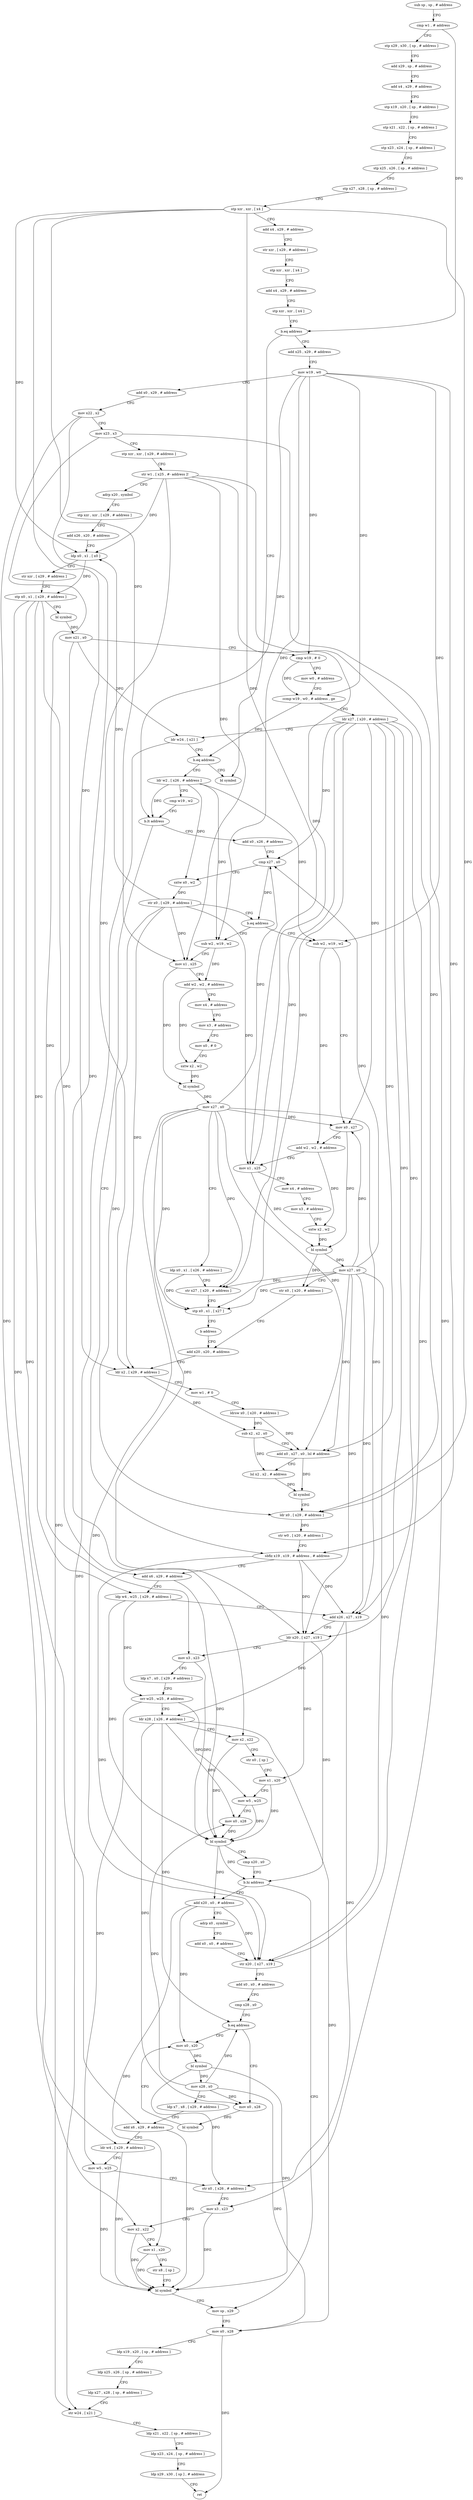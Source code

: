 digraph "func" {
"4217064" [label = "sub sp , sp , # address" ]
"4217068" [label = "cmp w1 , # address" ]
"4217072" [label = "stp x29 , x30 , [ sp , # address ]" ]
"4217076" [label = "add x29 , sp , # address" ]
"4217080" [label = "add x4 , x29 , # address" ]
"4217084" [label = "stp x19 , x20 , [ sp , # address ]" ]
"4217088" [label = "stp x21 , x22 , [ sp , # address ]" ]
"4217092" [label = "stp x23 , x24 , [ sp , # address ]" ]
"4217096" [label = "stp x25 , x26 , [ sp , # address ]" ]
"4217100" [label = "stp x27 , x28 , [ sp , # address ]" ]
"4217104" [label = "stp xzr , xzr , [ x4 ]" ]
"4217108" [label = "add x4 , x29 , # address" ]
"4217112" [label = "str xzr , [ x29 , # address ]" ]
"4217116" [label = "stp xzr , xzr , [ x4 ]" ]
"4217120" [label = "add x4 , x29 , # address" ]
"4217124" [label = "stp xzr , xzr , [ x4 ]" ]
"4217128" [label = "b.eq address" ]
"4217580" [label = "bl symbol" ]
"4217132" [label = "add x25 , x29 , # address" ]
"4217136" [label = "mov w19 , w0" ]
"4217140" [label = "add x0 , x29 , # address" ]
"4217144" [label = "mov x22 , x2" ]
"4217148" [label = "mov x23 , x3" ]
"4217152" [label = "stp xzr , xzr , [ x29 , # address ]" ]
"4217156" [label = "str w1 , [ x25 , #- address ]!" ]
"4217160" [label = "adrp x20 , symbol" ]
"4217164" [label = "stp xzr , xzr , [ x29 , # address ]" ]
"4217168" [label = "add x26 , x20 , # address" ]
"4217172" [label = "ldp x0 , x1 , [ x0 ]" ]
"4217176" [label = "str xzr , [ x29 , # address ]" ]
"4217180" [label = "stp x0 , x1 , [ x29 , # address ]" ]
"4217184" [label = "bl symbol" ]
"4217188" [label = "mov x21 , x0" ]
"4217192" [label = "cmp w19 , # 0" ]
"4217196" [label = "mov w0 , # address" ]
"4217200" [label = "ccmp w19 , w0 , # address , ge" ]
"4217204" [label = "ldr x27 , [ x20 , # address ]" ]
"4217208" [label = "ldr w24 , [ x21 ]" ]
"4217212" [label = "b.eq address" ]
"4217216" [label = "ldr w2 , [ x26 , # address ]" ]
"4217220" [label = "cmp w19 , w2" ]
"4217224" [label = "b.lt address" ]
"4217328" [label = "sbfiz x19 , x19 , # address , # address" ]
"4217228" [label = "add x0 , x26 , # address" ]
"4217332" [label = "add x6 , x29 , # address" ]
"4217336" [label = "ldp w4 , w25 , [ x29 , # address ]" ]
"4217340" [label = "add x26 , x27 , x19" ]
"4217344" [label = "ldr x20 , [ x27 , x19 ]" ]
"4217348" [label = "mov x3 , x23" ]
"4217352" [label = "ldp x7 , x0 , [ x29 , # address ]" ]
"4217356" [label = "orr w25 , w25 , # address" ]
"4217360" [label = "ldr x28 , [ x26 , # address ]" ]
"4217364" [label = "mov x2 , x22" ]
"4217368" [label = "str x0 , [ sp ]" ]
"4217372" [label = "mov x1 , x20" ]
"4217376" [label = "mov w5 , w25" ]
"4217380" [label = "mov x0 , x28" ]
"4217384" [label = "bl symbol" ]
"4217388" [label = "cmp x20 , x0" ]
"4217392" [label = "b.hi address" ]
"4217484" [label = "mov sp , x29" ]
"4217396" [label = "add x20 , x0 , # address" ]
"4217232" [label = "cmp x27 , x0" ]
"4217236" [label = "sxtw x0 , w2" ]
"4217240" [label = "str x0 , [ x29 , # address ]" ]
"4217244" [label = "b.eq address" ]
"4217528" [label = "sub w2 , w19 , w2" ]
"4217248" [label = "sub w2 , w19 , w2" ]
"4217488" [label = "mov x0 , x28" ]
"4217492" [label = "ldp x19 , x20 , [ sp , # address ]" ]
"4217496" [label = "ldp x25 , x26 , [ sp , # address ]" ]
"4217500" [label = "ldp x27 , x28 , [ sp , # address ]" ]
"4217504" [label = "str w24 , [ x21 ]" ]
"4217508" [label = "ldp x21 , x22 , [ sp , # address ]" ]
"4217512" [label = "ldp x23 , x24 , [ sp , # address ]" ]
"4217516" [label = "ldp x29 , x30 , [ sp ] , # address" ]
"4217520" [label = "ret" ]
"4217400" [label = "adrp x0 , symbol" ]
"4217404" [label = "add x0 , x0 , # address" ]
"4217408" [label = "str x20 , [ x27 , x19 ]" ]
"4217412" [label = "add x0 , x0 , # address" ]
"4217416" [label = "cmp x28 , x0" ]
"4217420" [label = "b.eq address" ]
"4217432" [label = "mov x0 , x20" ]
"4217424" [label = "mov x0 , x28" ]
"4217532" [label = "mov x1 , x25" ]
"4217536" [label = "add w2 , w2 , # address" ]
"4217540" [label = "mov x4 , # address" ]
"4217544" [label = "mov x3 , # address" ]
"4217548" [label = "mov x0 , # 0" ]
"4217552" [label = "sxtw x2 , w2" ]
"4217556" [label = "bl symbol" ]
"4217560" [label = "mov x27 , x0" ]
"4217564" [label = "ldp x0 , x1 , [ x26 , # address ]" ]
"4217568" [label = "str x27 , [ x20 , # address ]" ]
"4217572" [label = "stp x0 , x1 , [ x27 ]" ]
"4217576" [label = "b address" ]
"4217288" [label = "add x20 , x20 , # address" ]
"4217252" [label = "mov x0 , x27" ]
"4217256" [label = "add w2 , w2 , # address" ]
"4217260" [label = "mov x1 , x25" ]
"4217264" [label = "mov x4 , # address" ]
"4217268" [label = "mov x3 , # address" ]
"4217272" [label = "sxtw x2 , w2" ]
"4217276" [label = "bl symbol" ]
"4217280" [label = "mov x27 , x0" ]
"4217284" [label = "str x0 , [ x20 , # address ]" ]
"4217436" [label = "bl symbol" ]
"4217440" [label = "mov x28 , x0" ]
"4217444" [label = "ldp x7 , x8 , [ x29 , # address ]" ]
"4217448" [label = "add x6 , x29 , # address" ]
"4217452" [label = "ldr w4 , [ x29 , # address ]" ]
"4217456" [label = "mov w5 , w25" ]
"4217460" [label = "str x0 , [ x26 , # address ]" ]
"4217464" [label = "mov x3 , x23" ]
"4217468" [label = "mov x2 , x22" ]
"4217472" [label = "mov x1 , x20" ]
"4217476" [label = "str x8 , [ sp ]" ]
"4217480" [label = "bl symbol" ]
"4217428" [label = "bl symbol" ]
"4217292" [label = "ldr x2 , [ x29 , # address ]" ]
"4217296" [label = "mov w1 , # 0" ]
"4217300" [label = "ldrsw x0 , [ x20 , # address ]" ]
"4217304" [label = "sub x2 , x2 , x0" ]
"4217308" [label = "add x0 , x27 , x0 , lsl # address" ]
"4217312" [label = "lsl x2 , x2 , # address" ]
"4217316" [label = "bl symbol" ]
"4217320" [label = "ldr x0 , [ x29 , # address ]" ]
"4217324" [label = "str w0 , [ x20 , # address ]" ]
"4217064" -> "4217068" [ label = "CFG" ]
"4217068" -> "4217072" [ label = "CFG" ]
"4217068" -> "4217128" [ label = "DFG" ]
"4217072" -> "4217076" [ label = "CFG" ]
"4217076" -> "4217080" [ label = "CFG" ]
"4217080" -> "4217084" [ label = "CFG" ]
"4217084" -> "4217088" [ label = "CFG" ]
"4217088" -> "4217092" [ label = "CFG" ]
"4217092" -> "4217096" [ label = "CFG" ]
"4217096" -> "4217100" [ label = "CFG" ]
"4217100" -> "4217104" [ label = "CFG" ]
"4217104" -> "4217108" [ label = "CFG" ]
"4217104" -> "4217172" [ label = "DFG" ]
"4217104" -> "4217292" [ label = "DFG" ]
"4217104" -> "4217320" [ label = "DFG" ]
"4217104" -> "4217532" [ label = "DFG" ]
"4217104" -> "4217260" [ label = "DFG" ]
"4217108" -> "4217112" [ label = "CFG" ]
"4217112" -> "4217116" [ label = "CFG" ]
"4217116" -> "4217120" [ label = "CFG" ]
"4217120" -> "4217124" [ label = "CFG" ]
"4217124" -> "4217128" [ label = "CFG" ]
"4217128" -> "4217580" [ label = "CFG" ]
"4217128" -> "4217132" [ label = "CFG" ]
"4217132" -> "4217136" [ label = "CFG" ]
"4217136" -> "4217140" [ label = "CFG" ]
"4217136" -> "4217192" [ label = "DFG" ]
"4217136" -> "4217200" [ label = "DFG" ]
"4217136" -> "4217224" [ label = "DFG" ]
"4217136" -> "4217328" [ label = "DFG" ]
"4217136" -> "4217528" [ label = "DFG" ]
"4217136" -> "4217248" [ label = "DFG" ]
"4217140" -> "4217144" [ label = "CFG" ]
"4217144" -> "4217148" [ label = "CFG" ]
"4217144" -> "4217364" [ label = "DFG" ]
"4217144" -> "4217468" [ label = "DFG" ]
"4217148" -> "4217152" [ label = "CFG" ]
"4217148" -> "4217348" [ label = "DFG" ]
"4217148" -> "4217464" [ label = "DFG" ]
"4217152" -> "4217156" [ label = "CFG" ]
"4217156" -> "4217160" [ label = "CFG" ]
"4217156" -> "4217172" [ label = "DFG" ]
"4217156" -> "4217532" [ label = "DFG" ]
"4217156" -> "4217260" [ label = "DFG" ]
"4217156" -> "4217292" [ label = "DFG" ]
"4217156" -> "4217320" [ label = "DFG" ]
"4217160" -> "4217164" [ label = "CFG" ]
"4217164" -> "4217168" [ label = "CFG" ]
"4217168" -> "4217172" [ label = "CFG" ]
"4217172" -> "4217176" [ label = "CFG" ]
"4217172" -> "4217180" [ label = "DFG" ]
"4217176" -> "4217180" [ label = "CFG" ]
"4217180" -> "4217184" [ label = "CFG" ]
"4217180" -> "4217336" [ label = "DFG" ]
"4217180" -> "4217452" [ label = "DFG" ]
"4217180" -> "4217332" [ label = "DFG" ]
"4217180" -> "4217448" [ label = "DFG" ]
"4217184" -> "4217188" [ label = "DFG" ]
"4217188" -> "4217192" [ label = "CFG" ]
"4217188" -> "4217208" [ label = "DFG" ]
"4217188" -> "4217504" [ label = "DFG" ]
"4217192" -> "4217196" [ label = "CFG" ]
"4217192" -> "4217200" [ label = "DFG" ]
"4217196" -> "4217200" [ label = "CFG" ]
"4217200" -> "4217204" [ label = "CFG" ]
"4217200" -> "4217212" [ label = "DFG" ]
"4217204" -> "4217208" [ label = "CFG" ]
"4217204" -> "4217340" [ label = "DFG" ]
"4217204" -> "4217344" [ label = "DFG" ]
"4217204" -> "4217232" [ label = "DFG" ]
"4217204" -> "4217408" [ label = "DFG" ]
"4217204" -> "4217568" [ label = "DFG" ]
"4217204" -> "4217572" [ label = "DFG" ]
"4217204" -> "4217252" [ label = "DFG" ]
"4217204" -> "4217308" [ label = "DFG" ]
"4217208" -> "4217212" [ label = "CFG" ]
"4217208" -> "4217504" [ label = "DFG" ]
"4217212" -> "4217580" [ label = "CFG" ]
"4217212" -> "4217216" [ label = "CFG" ]
"4217216" -> "4217220" [ label = "CFG" ]
"4217216" -> "4217224" [ label = "DFG" ]
"4217216" -> "4217236" [ label = "DFG" ]
"4217216" -> "4217528" [ label = "DFG" ]
"4217216" -> "4217248" [ label = "DFG" ]
"4217220" -> "4217224" [ label = "CFG" ]
"4217224" -> "4217328" [ label = "CFG" ]
"4217224" -> "4217228" [ label = "CFG" ]
"4217328" -> "4217332" [ label = "CFG" ]
"4217328" -> "4217340" [ label = "DFG" ]
"4217328" -> "4217344" [ label = "DFG" ]
"4217328" -> "4217408" [ label = "DFG" ]
"4217228" -> "4217232" [ label = "CFG" ]
"4217332" -> "4217336" [ label = "CFG" ]
"4217332" -> "4217384" [ label = "DFG" ]
"4217336" -> "4217340" [ label = "CFG" ]
"4217336" -> "4217384" [ label = "DFG" ]
"4217336" -> "4217356" [ label = "DFG" ]
"4217340" -> "4217344" [ label = "CFG" ]
"4217340" -> "4217360" [ label = "DFG" ]
"4217340" -> "4217460" [ label = "DFG" ]
"4217344" -> "4217348" [ label = "CFG" ]
"4217344" -> "4217372" [ label = "DFG" ]
"4217344" -> "4217392" [ label = "DFG" ]
"4217348" -> "4217352" [ label = "CFG" ]
"4217348" -> "4217384" [ label = "DFG" ]
"4217352" -> "4217356" [ label = "CFG" ]
"4217356" -> "4217360" [ label = "CFG" ]
"4217356" -> "4217376" [ label = "DFG" ]
"4217356" -> "4217456" [ label = "DFG" ]
"4217360" -> "4217364" [ label = "CFG" ]
"4217360" -> "4217380" [ label = "DFG" ]
"4217360" -> "4217488" [ label = "DFG" ]
"4217360" -> "4217420" [ label = "DFG" ]
"4217360" -> "4217424" [ label = "DFG" ]
"4217364" -> "4217368" [ label = "CFG" ]
"4217364" -> "4217384" [ label = "DFG" ]
"4217368" -> "4217372" [ label = "CFG" ]
"4217372" -> "4217376" [ label = "CFG" ]
"4217372" -> "4217384" [ label = "DFG" ]
"4217376" -> "4217380" [ label = "CFG" ]
"4217376" -> "4217384" [ label = "DFG" ]
"4217380" -> "4217384" [ label = "DFG" ]
"4217384" -> "4217388" [ label = "CFG" ]
"4217384" -> "4217392" [ label = "DFG" ]
"4217384" -> "4217396" [ label = "DFG" ]
"4217388" -> "4217392" [ label = "CFG" ]
"4217392" -> "4217484" [ label = "CFG" ]
"4217392" -> "4217396" [ label = "CFG" ]
"4217484" -> "4217488" [ label = "CFG" ]
"4217396" -> "4217400" [ label = "CFG" ]
"4217396" -> "4217408" [ label = "DFG" ]
"4217396" -> "4217432" [ label = "DFG" ]
"4217396" -> "4217472" [ label = "DFG" ]
"4217232" -> "4217236" [ label = "CFG" ]
"4217232" -> "4217244" [ label = "DFG" ]
"4217236" -> "4217240" [ label = "DFG" ]
"4217240" -> "4217244" [ label = "CFG" ]
"4217240" -> "4217172" [ label = "DFG" ]
"4217240" -> "4217292" [ label = "DFG" ]
"4217240" -> "4217320" [ label = "DFG" ]
"4217240" -> "4217532" [ label = "DFG" ]
"4217240" -> "4217260" [ label = "DFG" ]
"4217244" -> "4217528" [ label = "CFG" ]
"4217244" -> "4217248" [ label = "CFG" ]
"4217528" -> "4217532" [ label = "CFG" ]
"4217528" -> "4217536" [ label = "DFG" ]
"4217248" -> "4217252" [ label = "CFG" ]
"4217248" -> "4217256" [ label = "DFG" ]
"4217488" -> "4217492" [ label = "CFG" ]
"4217488" -> "4217520" [ label = "DFG" ]
"4217492" -> "4217496" [ label = "CFG" ]
"4217496" -> "4217500" [ label = "CFG" ]
"4217500" -> "4217504" [ label = "CFG" ]
"4217504" -> "4217508" [ label = "CFG" ]
"4217508" -> "4217512" [ label = "CFG" ]
"4217512" -> "4217516" [ label = "CFG" ]
"4217516" -> "4217520" [ label = "CFG" ]
"4217400" -> "4217404" [ label = "CFG" ]
"4217404" -> "4217408" [ label = "CFG" ]
"4217408" -> "4217412" [ label = "CFG" ]
"4217412" -> "4217416" [ label = "CFG" ]
"4217416" -> "4217420" [ label = "CFG" ]
"4217420" -> "4217432" [ label = "CFG" ]
"4217420" -> "4217424" [ label = "CFG" ]
"4217432" -> "4217436" [ label = "DFG" ]
"4217424" -> "4217428" [ label = "DFG" ]
"4217532" -> "4217536" [ label = "CFG" ]
"4217532" -> "4217556" [ label = "DFG" ]
"4217536" -> "4217540" [ label = "CFG" ]
"4217536" -> "4217552" [ label = "DFG" ]
"4217540" -> "4217544" [ label = "CFG" ]
"4217544" -> "4217548" [ label = "CFG" ]
"4217548" -> "4217552" [ label = "CFG" ]
"4217552" -> "4217556" [ label = "DFG" ]
"4217556" -> "4217560" [ label = "DFG" ]
"4217560" -> "4217564" [ label = "CFG" ]
"4217560" -> "4217232" [ label = "DFG" ]
"4217560" -> "4217340" [ label = "DFG" ]
"4217560" -> "4217344" [ label = "DFG" ]
"4217560" -> "4217408" [ label = "DFG" ]
"4217560" -> "4217568" [ label = "DFG" ]
"4217560" -> "4217572" [ label = "DFG" ]
"4217560" -> "4217252" [ label = "DFG" ]
"4217560" -> "4217308" [ label = "DFG" ]
"4217564" -> "4217568" [ label = "CFG" ]
"4217564" -> "4217572" [ label = "DFG" ]
"4217568" -> "4217572" [ label = "CFG" ]
"4217572" -> "4217576" [ label = "CFG" ]
"4217576" -> "4217288" [ label = "CFG" ]
"4217288" -> "4217292" [ label = "CFG" ]
"4217252" -> "4217256" [ label = "CFG" ]
"4217252" -> "4217276" [ label = "DFG" ]
"4217256" -> "4217260" [ label = "CFG" ]
"4217256" -> "4217272" [ label = "DFG" ]
"4217260" -> "4217264" [ label = "CFG" ]
"4217260" -> "4217276" [ label = "DFG" ]
"4217264" -> "4217268" [ label = "CFG" ]
"4217268" -> "4217272" [ label = "CFG" ]
"4217272" -> "4217276" [ label = "DFG" ]
"4217276" -> "4217280" [ label = "DFG" ]
"4217276" -> "4217284" [ label = "DFG" ]
"4217280" -> "4217284" [ label = "CFG" ]
"4217280" -> "4217232" [ label = "DFG" ]
"4217280" -> "4217568" [ label = "DFG" ]
"4217280" -> "4217252" [ label = "DFG" ]
"4217280" -> "4217340" [ label = "DFG" ]
"4217280" -> "4217344" [ label = "DFG" ]
"4217280" -> "4217408" [ label = "DFG" ]
"4217280" -> "4217572" [ label = "DFG" ]
"4217280" -> "4217308" [ label = "DFG" ]
"4217284" -> "4217288" [ label = "CFG" ]
"4217436" -> "4217440" [ label = "DFG" ]
"4217436" -> "4217460" [ label = "DFG" ]
"4217436" -> "4217480" [ label = "DFG" ]
"4217440" -> "4217444" [ label = "CFG" ]
"4217440" -> "4217380" [ label = "DFG" ]
"4217440" -> "4217488" [ label = "DFG" ]
"4217440" -> "4217420" [ label = "DFG" ]
"4217440" -> "4217424" [ label = "DFG" ]
"4217444" -> "4217448" [ label = "CFG" ]
"4217448" -> "4217452" [ label = "CFG" ]
"4217448" -> "4217480" [ label = "DFG" ]
"4217452" -> "4217456" [ label = "CFG" ]
"4217452" -> "4217480" [ label = "DFG" ]
"4217456" -> "4217460" [ label = "CFG" ]
"4217456" -> "4217480" [ label = "DFG" ]
"4217460" -> "4217464" [ label = "CFG" ]
"4217464" -> "4217468" [ label = "CFG" ]
"4217464" -> "4217480" [ label = "DFG" ]
"4217468" -> "4217472" [ label = "CFG" ]
"4217468" -> "4217480" [ label = "DFG" ]
"4217472" -> "4217476" [ label = "CFG" ]
"4217472" -> "4217480" [ label = "DFG" ]
"4217476" -> "4217480" [ label = "CFG" ]
"4217480" -> "4217484" [ label = "CFG" ]
"4217428" -> "4217432" [ label = "CFG" ]
"4217292" -> "4217296" [ label = "CFG" ]
"4217292" -> "4217304" [ label = "DFG" ]
"4217296" -> "4217300" [ label = "CFG" ]
"4217300" -> "4217304" [ label = "DFG" ]
"4217300" -> "4217308" [ label = "DFG" ]
"4217304" -> "4217308" [ label = "CFG" ]
"4217304" -> "4217312" [ label = "DFG" ]
"4217308" -> "4217312" [ label = "CFG" ]
"4217308" -> "4217316" [ label = "DFG" ]
"4217312" -> "4217316" [ label = "DFG" ]
"4217316" -> "4217320" [ label = "CFG" ]
"4217320" -> "4217324" [ label = "DFG" ]
"4217324" -> "4217328" [ label = "CFG" ]
}
